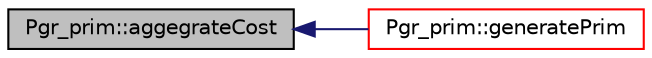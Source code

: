 digraph "Pgr_prim::aggegrateCost"
{
  edge [fontname="Helvetica",fontsize="10",labelfontname="Helvetica",labelfontsize="10"];
  node [fontname="Helvetica",fontsize="10",shape=record];
  rankdir="LR";
  Node1 [label="Pgr_prim::aggegrateCost",height=0.2,width=0.4,color="black", fillcolor="grey75", style="filled", fontcolor="black"];
  Node1 -> Node2 [dir="back",color="midnightblue",fontsize="10",style="solid",fontname="Helvetica"];
  Node2 [label="Pgr_prim::generatePrim",height=0.2,width=0.4,color="red", fillcolor="white", style="filled",URL="$classPgr__prim.html#a0d920959085308d31c8d815b2961e827"];
}
